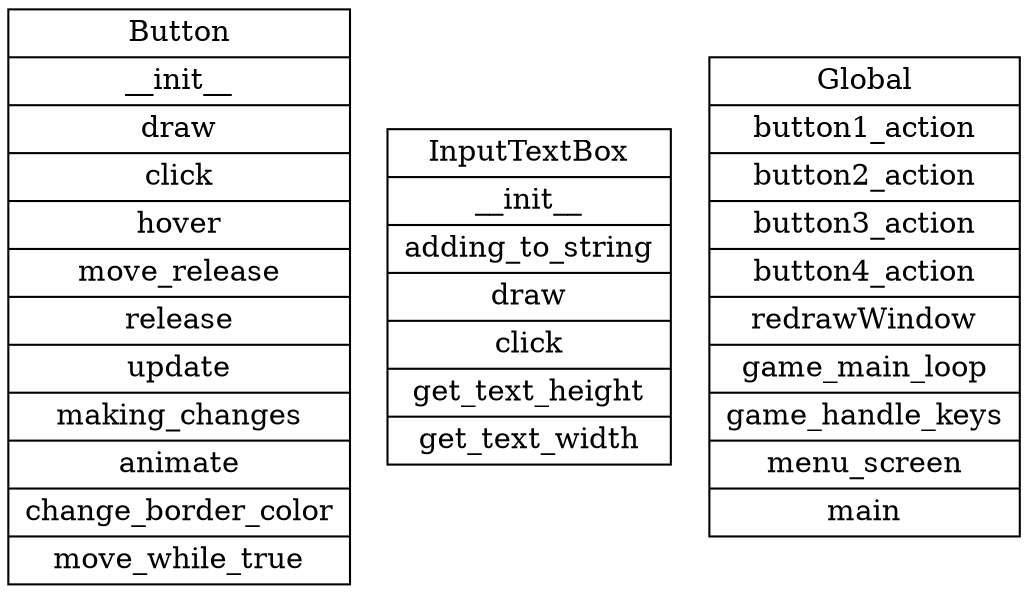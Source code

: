 digraph structs {
	node [shape=record]
	node [shape=record]
	subgraph sub1 {
		struct0 [label="{Button|__init__|draw|click|hover|move_release|release|update|making_changes|animate|change_border_color|move_while_true}"]
		struct1 [label="{InputTextBox|__init__|adding_to_string|draw|click|get_text_height|get_text_width}"]
		struct2 [label="{Global|button1_action|button2_action|button3_action|button4_action|redrawWindow|game_main_loop|game_handle_keys|menu_screen|main}"]
	}
}
